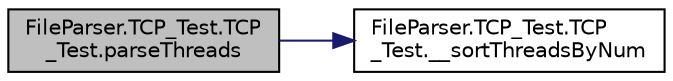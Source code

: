 digraph "FileParser.TCP_Test.TCP_Test.parseThreads"
{
  edge [fontname="Helvetica",fontsize="10",labelfontname="Helvetica",labelfontsize="10"];
  node [fontname="Helvetica",fontsize="10",shape=record];
  rankdir="LR";
  Node1 [label="FileParser.TCP_Test.TCP\l_Test.parseThreads",height=0.2,width=0.4,color="black", fillcolor="grey75", style="filled", fontcolor="black"];
  Node1 -> Node2 [color="midnightblue",fontsize="10",style="solid",fontname="Helvetica"];
  Node2 [label="FileParser.TCP_Test.TCP\l_Test.__sortThreadsByNum",height=0.2,width=0.4,color="black", fillcolor="white", style="filled",URL="$class_file_parser_1_1_t_c_p___test_1_1_t_c_p___test.html#abf191a12f0e2f7f469d2fabe6555deb4"];
}
